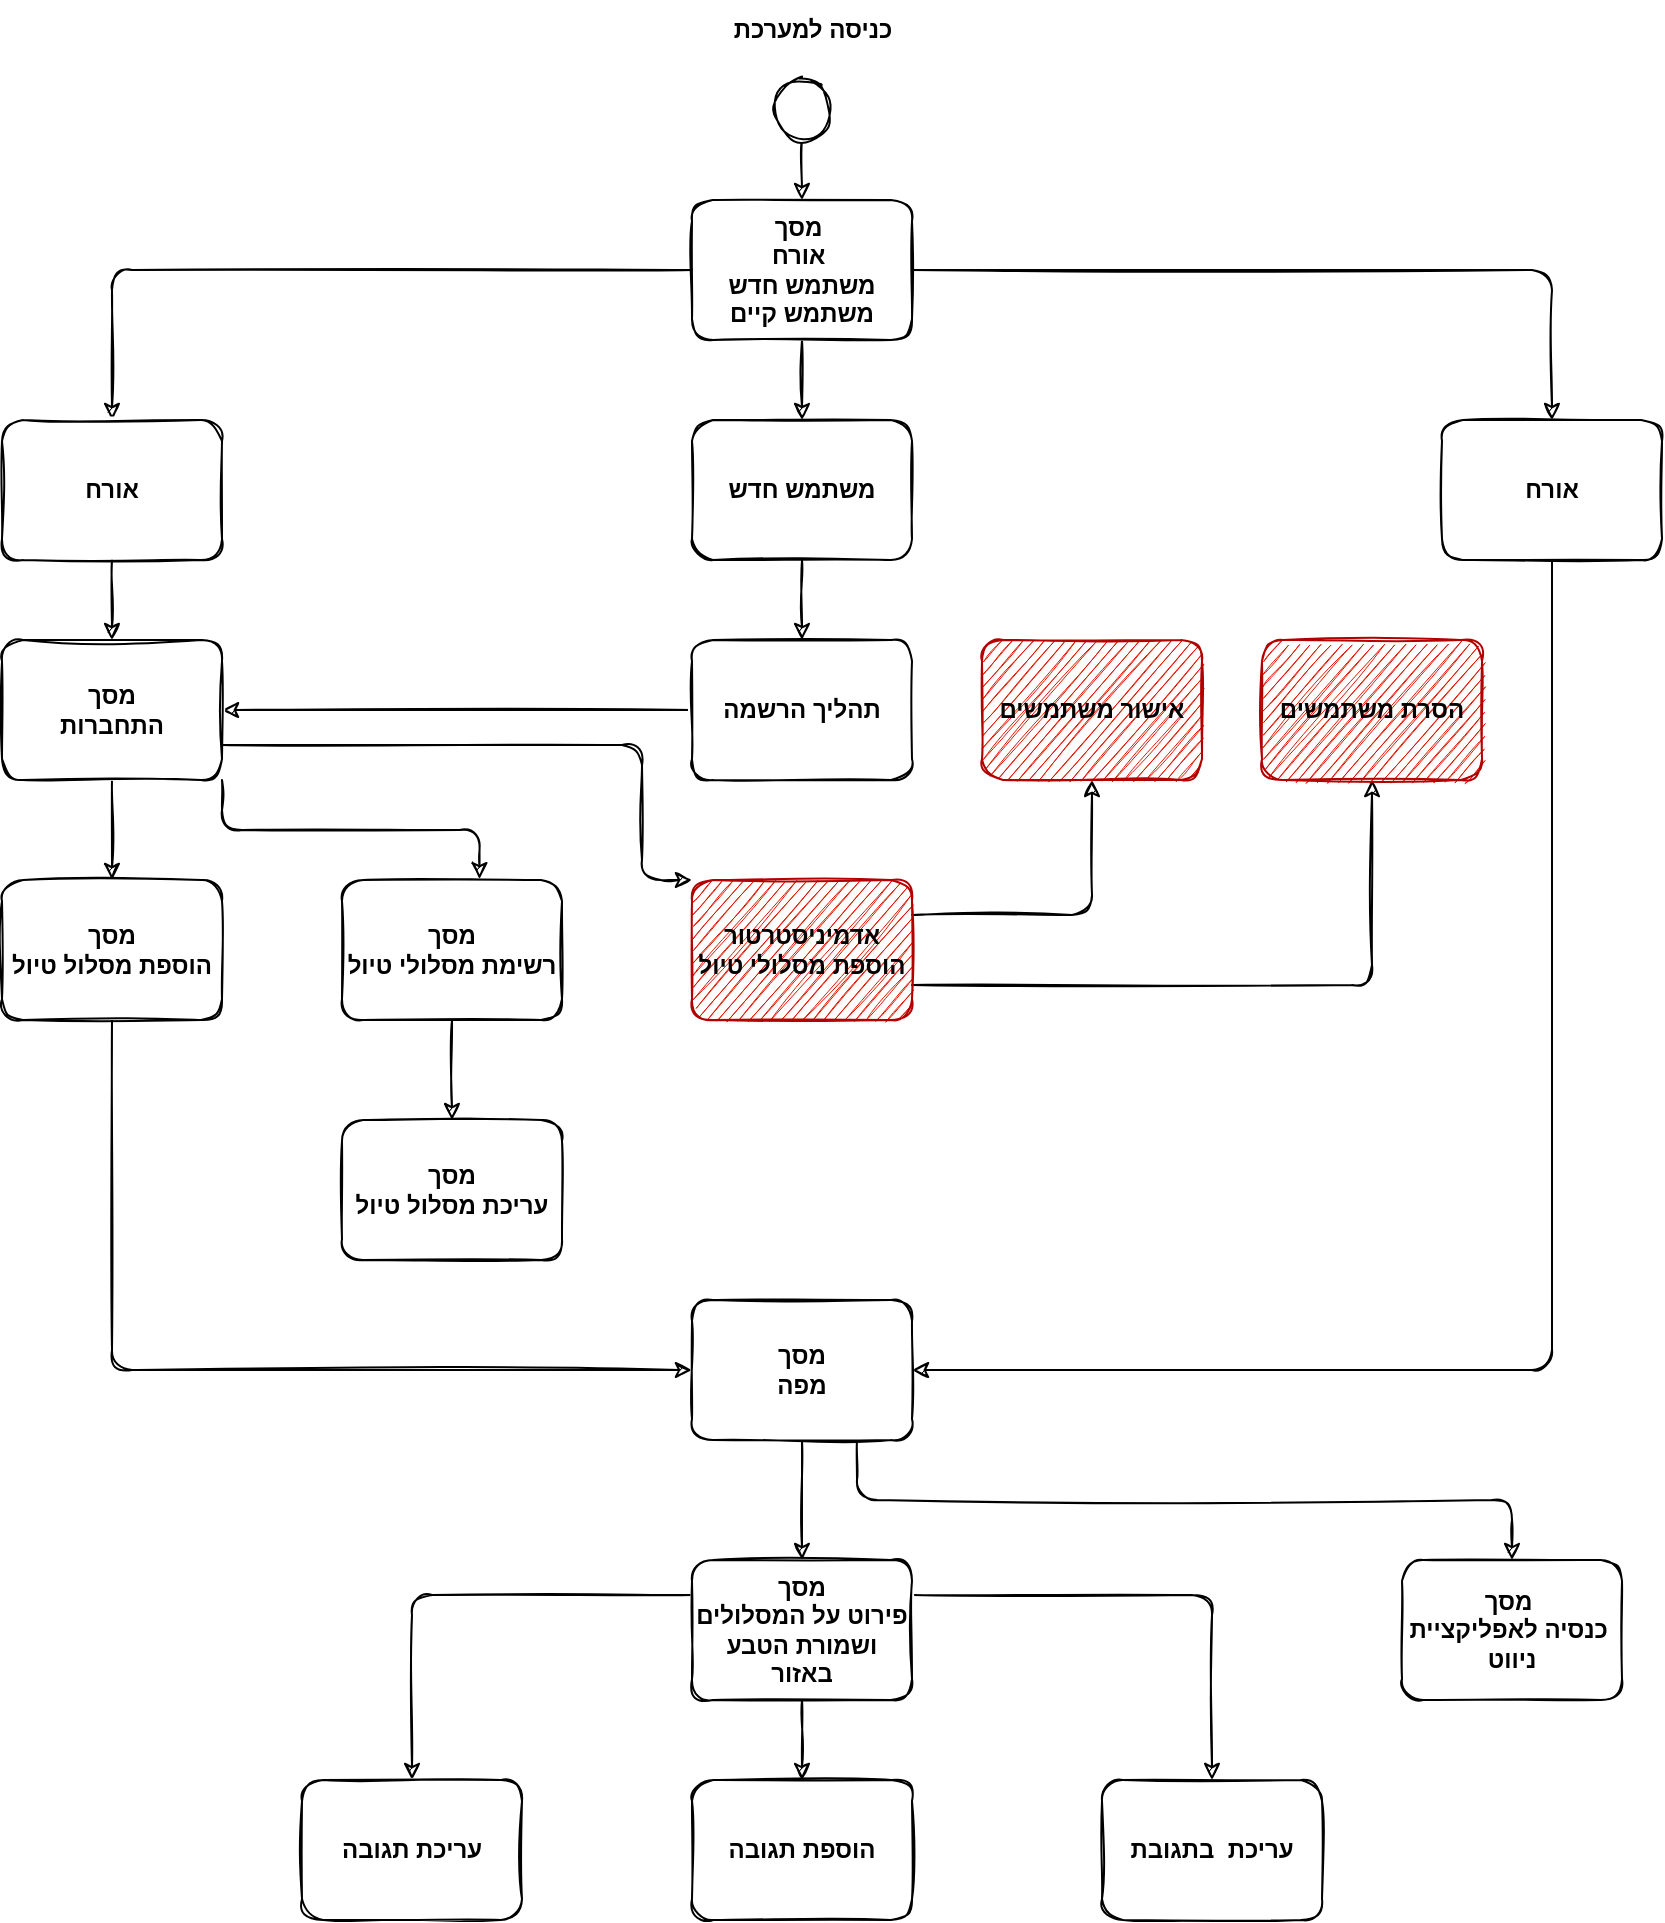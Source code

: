 <mxfile version="20.2.7" type="github">
  <diagram id="R2lEEEUBdFMjLlhIrx00" name="Page-1">
    <mxGraphModel dx="2037" dy="1179" grid="1" gridSize="10" guides="1" tooltips="1" connect="1" arrows="1" fold="1" page="1" pageScale="1" pageWidth="850" pageHeight="1100" math="0" shadow="0" extFonts="Permanent Marker^https://fonts.googleapis.com/css?family=Permanent+Marker">
      <root>
        <mxCell id="0" />
        <mxCell id="1" parent="0" />
        <mxCell id="zEqMYf6lLyrqSOWexg3r-8" style="edgeStyle=orthogonalEdgeStyle;rounded=1;orthogonalLoop=1;jettySize=auto;html=1;exitX=0;exitY=0.5;exitDx=0;exitDy=0;fontStyle=1;sketch=1;" edge="1" parent="1" source="zEqMYf6lLyrqSOWexg3r-1" target="zEqMYf6lLyrqSOWexg3r-7">
          <mxGeometry relative="1" as="geometry" />
        </mxCell>
        <mxCell id="zEqMYf6lLyrqSOWexg3r-9" style="edgeStyle=orthogonalEdgeStyle;rounded=1;orthogonalLoop=1;jettySize=auto;html=1;entryX=0.5;entryY=0;entryDx=0;entryDy=0;fontStyle=1;sketch=1;" edge="1" parent="1" source="zEqMYf6lLyrqSOWexg3r-1" target="zEqMYf6lLyrqSOWexg3r-6">
          <mxGeometry relative="1" as="geometry" />
        </mxCell>
        <mxCell id="zEqMYf6lLyrqSOWexg3r-13" style="edgeStyle=orthogonalEdgeStyle;rounded=1;orthogonalLoop=1;jettySize=auto;html=1;exitX=0.5;exitY=1;exitDx=0;exitDy=0;entryX=0.5;entryY=0;entryDx=0;entryDy=0;fontStyle=1;sketch=1;" edge="1" parent="1" source="zEqMYf6lLyrqSOWexg3r-1" target="zEqMYf6lLyrqSOWexg3r-10">
          <mxGeometry relative="1" as="geometry" />
        </mxCell>
        <mxCell id="zEqMYf6lLyrqSOWexg3r-1" value="&lt;span&gt;מסך&amp;nbsp;&lt;br&gt;&lt;/span&gt;אורח&amp;nbsp;&lt;br&gt;משתמש חדש&lt;br&gt;משתמש קיים" style="rounded=1;whiteSpace=wrap;html=1;fontStyle=1;sketch=1;" vertex="1" parent="1">
          <mxGeometry x="355" y="100" width="110" height="70" as="geometry" />
        </mxCell>
        <mxCell id="zEqMYf6lLyrqSOWexg3r-5" style="edgeStyle=orthogonalEdgeStyle;rounded=1;orthogonalLoop=1;jettySize=auto;html=1;exitX=0.5;exitY=1;exitDx=0;exitDy=0;entryX=0.5;entryY=0;entryDx=0;entryDy=0;fontStyle=1;sketch=1;" edge="1" parent="1" source="zEqMYf6lLyrqSOWexg3r-3" target="zEqMYf6lLyrqSOWexg3r-1">
          <mxGeometry relative="1" as="geometry" />
        </mxCell>
        <mxCell id="zEqMYf6lLyrqSOWexg3r-3" value="" style="ellipse;fontStyle=1;sketch=1;rounded=1;" vertex="1" parent="1">
          <mxGeometry x="395" y="40" width="30" height="30" as="geometry" />
        </mxCell>
        <mxCell id="zEqMYf6lLyrqSOWexg3r-4" value="כניסה למערכת" style="text;html=1;align=center;verticalAlign=middle;resizable=0;points=[];autosize=1;strokeColor=none;fillColor=none;fontStyle=1;sketch=1;rounded=1;" vertex="1" parent="1">
          <mxGeometry x="365" width="100" height="30" as="geometry" />
        </mxCell>
        <mxCell id="zEqMYf6lLyrqSOWexg3r-33" style="edgeStyle=orthogonalEdgeStyle;rounded=1;orthogonalLoop=1;jettySize=auto;html=1;exitX=0.5;exitY=1;exitDx=0;exitDy=0;entryX=1;entryY=0.5;entryDx=0;entryDy=0;fontStyle=1;sketch=1;" edge="1" parent="1" source="zEqMYf6lLyrqSOWexg3r-6" target="zEqMYf6lLyrqSOWexg3r-32">
          <mxGeometry relative="1" as="geometry" />
        </mxCell>
        <mxCell id="zEqMYf6lLyrqSOWexg3r-6" value="אורח" style="rounded=1;whiteSpace=wrap;html=1;fontStyle=1;sketch=1;" vertex="1" parent="1">
          <mxGeometry x="730" y="210" width="110" height="70" as="geometry" />
        </mxCell>
        <mxCell id="zEqMYf6lLyrqSOWexg3r-17" style="edgeStyle=orthogonalEdgeStyle;rounded=1;orthogonalLoop=1;jettySize=auto;html=1;exitX=0.5;exitY=1;exitDx=0;exitDy=0;entryX=0.5;entryY=0;entryDx=0;entryDy=0;fontStyle=1;sketch=1;" edge="1" parent="1" source="zEqMYf6lLyrqSOWexg3r-7" target="zEqMYf6lLyrqSOWexg3r-16">
          <mxGeometry relative="1" as="geometry" />
        </mxCell>
        <mxCell id="zEqMYf6lLyrqSOWexg3r-7" value="אורח" style="rounded=1;whiteSpace=wrap;html=1;fontStyle=1;sketch=1;" vertex="1" parent="1">
          <mxGeometry x="10" y="210" width="110" height="70" as="geometry" />
        </mxCell>
        <mxCell id="zEqMYf6lLyrqSOWexg3r-15" style="edgeStyle=orthogonalEdgeStyle;rounded=1;orthogonalLoop=1;jettySize=auto;html=1;exitX=0.5;exitY=1;exitDx=0;exitDy=0;entryX=0.5;entryY=0;entryDx=0;entryDy=0;fontStyle=1;sketch=1;" edge="1" parent="1" source="zEqMYf6lLyrqSOWexg3r-10" target="zEqMYf6lLyrqSOWexg3r-14">
          <mxGeometry relative="1" as="geometry" />
        </mxCell>
        <mxCell id="zEqMYf6lLyrqSOWexg3r-10" value="משתמש חדש" style="rounded=1;whiteSpace=wrap;html=1;fontStyle=1;sketch=1;" vertex="1" parent="1">
          <mxGeometry x="355" y="210" width="110" height="70" as="geometry" />
        </mxCell>
        <mxCell id="zEqMYf6lLyrqSOWexg3r-18" style="edgeStyle=orthogonalEdgeStyle;rounded=1;orthogonalLoop=1;jettySize=auto;html=1;exitX=0;exitY=0.5;exitDx=0;exitDy=0;fontStyle=1;sketch=1;" edge="1" parent="1" source="zEqMYf6lLyrqSOWexg3r-14" target="zEqMYf6lLyrqSOWexg3r-16">
          <mxGeometry relative="1" as="geometry" />
        </mxCell>
        <mxCell id="zEqMYf6lLyrqSOWexg3r-14" value="תהליך הרשמה" style="rounded=1;whiteSpace=wrap;html=1;fontStyle=1;sketch=1;" vertex="1" parent="1">
          <mxGeometry x="355" y="320" width="110" height="70" as="geometry" />
        </mxCell>
        <mxCell id="zEqMYf6lLyrqSOWexg3r-20" style="edgeStyle=orthogonalEdgeStyle;rounded=1;orthogonalLoop=1;jettySize=auto;html=1;exitX=0.5;exitY=1;exitDx=0;exitDy=0;fontStyle=1;sketch=1;" edge="1" parent="1" source="zEqMYf6lLyrqSOWexg3r-16" target="zEqMYf6lLyrqSOWexg3r-19">
          <mxGeometry relative="1" as="geometry" />
        </mxCell>
        <mxCell id="zEqMYf6lLyrqSOWexg3r-22" style="edgeStyle=orthogonalEdgeStyle;rounded=1;orthogonalLoop=1;jettySize=auto;html=1;exitX=1;exitY=1;exitDx=0;exitDy=0;entryX=0.625;entryY=-0.006;entryDx=0;entryDy=0;entryPerimeter=0;fontStyle=1;sketch=1;" edge="1" parent="1" source="zEqMYf6lLyrqSOWexg3r-16" target="zEqMYf6lLyrqSOWexg3r-21">
          <mxGeometry relative="1" as="geometry" />
        </mxCell>
        <mxCell id="zEqMYf6lLyrqSOWexg3r-26" style="edgeStyle=orthogonalEdgeStyle;rounded=1;orthogonalLoop=1;jettySize=auto;html=1;exitX=1;exitY=0.75;exitDx=0;exitDy=0;entryX=0;entryY=0;entryDx=0;entryDy=0;fontStyle=1;sketch=1;" edge="1" parent="1" source="zEqMYf6lLyrqSOWexg3r-16" target="zEqMYf6lLyrqSOWexg3r-23">
          <mxGeometry relative="1" as="geometry">
            <Array as="points">
              <mxPoint x="330" y="373" />
              <mxPoint x="330" y="440" />
            </Array>
          </mxGeometry>
        </mxCell>
        <mxCell id="zEqMYf6lLyrqSOWexg3r-16" value="מסך&lt;br&gt;התחברות" style="rounded=1;whiteSpace=wrap;html=1;fontStyle=1;sketch=1;" vertex="1" parent="1">
          <mxGeometry x="10" y="320" width="110" height="70" as="geometry" />
        </mxCell>
        <mxCell id="zEqMYf6lLyrqSOWexg3r-34" style="edgeStyle=orthogonalEdgeStyle;rounded=1;orthogonalLoop=1;jettySize=auto;html=1;exitX=0.5;exitY=1;exitDx=0;exitDy=0;entryX=0;entryY=0.5;entryDx=0;entryDy=0;fontStyle=1;sketch=1;" edge="1" parent="1" source="zEqMYf6lLyrqSOWexg3r-19" target="zEqMYf6lLyrqSOWexg3r-32">
          <mxGeometry relative="1" as="geometry" />
        </mxCell>
        <mxCell id="zEqMYf6lLyrqSOWexg3r-19" value="&lt;span&gt;מסך&lt;br&gt;הוספת מסלול טיול&lt;/span&gt;" style="rounded=1;whiteSpace=wrap;html=1;fontStyle=1;sketch=1;" vertex="1" parent="1">
          <mxGeometry x="10" y="440" width="110" height="70" as="geometry" />
        </mxCell>
        <mxCell id="zEqMYf6lLyrqSOWexg3r-31" style="edgeStyle=orthogonalEdgeStyle;rounded=1;orthogonalLoop=1;jettySize=auto;html=1;exitX=0.5;exitY=1;exitDx=0;exitDy=0;entryX=0.5;entryY=0;entryDx=0;entryDy=0;fontStyle=1;sketch=1;" edge="1" parent="1" source="zEqMYf6lLyrqSOWexg3r-21" target="zEqMYf6lLyrqSOWexg3r-30">
          <mxGeometry relative="1" as="geometry" />
        </mxCell>
        <mxCell id="zEqMYf6lLyrqSOWexg3r-21" value="&lt;span&gt;מסך&lt;br&gt;רשימת מסלולי טיול&lt;/span&gt;" style="rounded=1;whiteSpace=wrap;html=1;fontStyle=1;sketch=1;" vertex="1" parent="1">
          <mxGeometry x="180" y="440" width="110" height="70" as="geometry" />
        </mxCell>
        <mxCell id="zEqMYf6lLyrqSOWexg3r-28" style="edgeStyle=orthogonalEdgeStyle;rounded=1;orthogonalLoop=1;jettySize=auto;html=1;exitX=1;exitY=0.25;exitDx=0;exitDy=0;entryX=0.5;entryY=1;entryDx=0;entryDy=0;fontStyle=1;sketch=1;" edge="1" parent="1" source="zEqMYf6lLyrqSOWexg3r-23" target="zEqMYf6lLyrqSOWexg3r-24">
          <mxGeometry relative="1" as="geometry" />
        </mxCell>
        <mxCell id="zEqMYf6lLyrqSOWexg3r-29" style="edgeStyle=orthogonalEdgeStyle;rounded=1;orthogonalLoop=1;jettySize=auto;html=1;exitX=1;exitY=0.75;exitDx=0;exitDy=0;fontStyle=1;sketch=1;" edge="1" parent="1" source="zEqMYf6lLyrqSOWexg3r-23" target="zEqMYf6lLyrqSOWexg3r-25">
          <mxGeometry relative="1" as="geometry" />
        </mxCell>
        <mxCell id="zEqMYf6lLyrqSOWexg3r-23" value="&lt;font color=&quot;#000000&quot;&gt;אדמיניסטרטור&lt;br&gt;הוספת מסלולי טיול&lt;/font&gt;" style="rounded=1;whiteSpace=wrap;html=1;fontStyle=1;sketch=1;fillColor=#e51400;fontColor=#ffffff;strokeColor=#B20000;" vertex="1" parent="1">
          <mxGeometry x="355" y="440" width="110" height="70" as="geometry" />
        </mxCell>
        <mxCell id="zEqMYf6lLyrqSOWexg3r-24" value="&lt;span&gt;&lt;font color=&quot;#000000&quot;&gt;אישור משתמשים&lt;/font&gt;&lt;/span&gt;" style="rounded=1;whiteSpace=wrap;html=1;fontStyle=1;sketch=1;fillColor=#e51400;fontColor=#ffffff;strokeColor=#B20000;" vertex="1" parent="1">
          <mxGeometry x="500" y="320" width="110" height="70" as="geometry" />
        </mxCell>
        <mxCell id="zEqMYf6lLyrqSOWexg3r-25" value="&lt;font color=&quot;#000000&quot;&gt;הסרת משתמשים&lt;/font&gt;" style="rounded=1;whiteSpace=wrap;html=1;fontStyle=1;sketch=1;fillColor=#e51400;fontColor=#ffffff;strokeColor=#B20000;" vertex="1" parent="1">
          <mxGeometry x="640" y="320" width="110" height="70" as="geometry" />
        </mxCell>
        <mxCell id="zEqMYf6lLyrqSOWexg3r-30" value="מסך&lt;br&gt;עריכת מסלול טיול" style="rounded=1;whiteSpace=wrap;html=1;fontStyle=1;sketch=1;" vertex="1" parent="1">
          <mxGeometry x="180" y="560" width="110" height="70" as="geometry" />
        </mxCell>
        <mxCell id="zEqMYf6lLyrqSOWexg3r-40" style="edgeStyle=orthogonalEdgeStyle;rounded=1;orthogonalLoop=1;jettySize=auto;html=1;exitX=0.5;exitY=1;exitDx=0;exitDy=0;fontStyle=1;sketch=1;" edge="1" parent="1" source="zEqMYf6lLyrqSOWexg3r-32" target="zEqMYf6lLyrqSOWexg3r-35">
          <mxGeometry relative="1" as="geometry" />
        </mxCell>
        <mxCell id="zEqMYf6lLyrqSOWexg3r-41" style="edgeStyle=orthogonalEdgeStyle;rounded=1;orthogonalLoop=1;jettySize=auto;html=1;exitX=0.75;exitY=1;exitDx=0;exitDy=0;entryX=0.5;entryY=0;entryDx=0;entryDy=0;fontStyle=1;sketch=1;" edge="1" parent="1" source="zEqMYf6lLyrqSOWexg3r-32" target="zEqMYf6lLyrqSOWexg3r-39">
          <mxGeometry relative="1" as="geometry" />
        </mxCell>
        <mxCell id="zEqMYf6lLyrqSOWexg3r-32" value="מסך&lt;br&gt;מפה" style="rounded=1;whiteSpace=wrap;html=1;fontStyle=1;sketch=1;" vertex="1" parent="1">
          <mxGeometry x="355" y="650" width="110" height="70" as="geometry" />
        </mxCell>
        <mxCell id="zEqMYf6lLyrqSOWexg3r-42" style="edgeStyle=orthogonalEdgeStyle;rounded=1;orthogonalLoop=1;jettySize=auto;html=1;exitX=0.5;exitY=1;exitDx=0;exitDy=0;entryX=0.5;entryY=0;entryDx=0;entryDy=0;sketch=1;fontStyle=1;" edge="1" parent="1" source="zEqMYf6lLyrqSOWexg3r-35" target="zEqMYf6lLyrqSOWexg3r-37">
          <mxGeometry relative="1" as="geometry" />
        </mxCell>
        <mxCell id="zEqMYf6lLyrqSOWexg3r-47" style="edgeStyle=orthogonalEdgeStyle;rounded=1;orthogonalLoop=1;jettySize=auto;html=1;exitX=0;exitY=0.25;exitDx=0;exitDy=0;sketch=1;fontStyle=1;" edge="1" parent="1" source="zEqMYf6lLyrqSOWexg3r-35" target="zEqMYf6lLyrqSOWexg3r-36">
          <mxGeometry relative="1" as="geometry" />
        </mxCell>
        <mxCell id="zEqMYf6lLyrqSOWexg3r-48" style="edgeStyle=orthogonalEdgeStyle;rounded=1;orthogonalLoop=1;jettySize=auto;html=1;exitX=1;exitY=0.25;exitDx=0;exitDy=0;sketch=1;fontStyle=1;" edge="1" parent="1" source="zEqMYf6lLyrqSOWexg3r-35" target="zEqMYf6lLyrqSOWexg3r-38">
          <mxGeometry relative="1" as="geometry" />
        </mxCell>
        <mxCell id="zEqMYf6lLyrqSOWexg3r-35" value="&lt;span&gt;מסך&lt;br&gt;&lt;/span&gt;פירוט על המסלולים ושמורת הטבע באזור" style="rounded=1;whiteSpace=wrap;html=1;fontStyle=1;sketch=1;" vertex="1" parent="1">
          <mxGeometry x="355" y="780" width="110" height="70" as="geometry" />
        </mxCell>
        <mxCell id="zEqMYf6lLyrqSOWexg3r-36" value="&lt;span style=&quot;&quot;&gt;עריכת תגובה&lt;/span&gt;" style="rounded=1;whiteSpace=wrap;html=1;fontStyle=1;sketch=1;" vertex="1" parent="1">
          <mxGeometry x="160" y="890" width="110" height="70" as="geometry" />
        </mxCell>
        <mxCell id="zEqMYf6lLyrqSOWexg3r-37" value="הוספת תגובה" style="rounded=1;whiteSpace=wrap;html=1;fontStyle=1;sketch=1;" vertex="1" parent="1">
          <mxGeometry x="355" y="890" width="110" height="70" as="geometry" />
        </mxCell>
        <mxCell id="zEqMYf6lLyrqSOWexg3r-38" value="עריכת&amp;nbsp; בתגובת" style="rounded=1;whiteSpace=wrap;html=1;fontStyle=1;sketch=1;" vertex="1" parent="1">
          <mxGeometry x="560" y="890" width="110" height="70" as="geometry" />
        </mxCell>
        <mxCell id="zEqMYf6lLyrqSOWexg3r-39" value="&lt;span&gt;מסך&amp;nbsp;&lt;br&gt;&lt;/span&gt;כנסיה לאפליקציית&amp;nbsp;&lt;br&gt;ניווט" style="rounded=1;whiteSpace=wrap;html=1;fontStyle=1;sketch=1;" vertex="1" parent="1">
          <mxGeometry x="710" y="780" width="110" height="70" as="geometry" />
        </mxCell>
      </root>
    </mxGraphModel>
  </diagram>
</mxfile>
